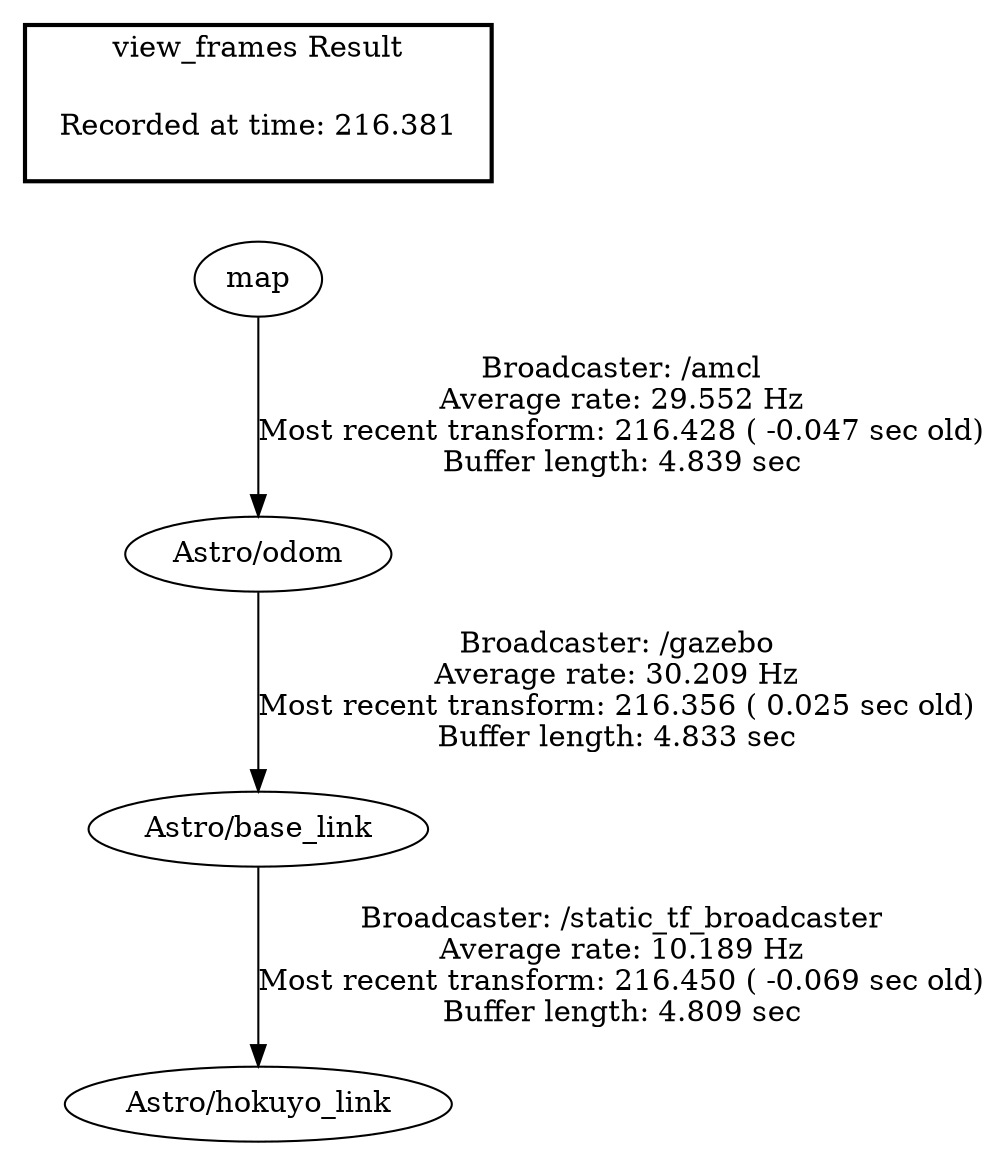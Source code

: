 digraph G {
"Astro/odom" -> "Astro/base_link"[label="Broadcaster: /gazebo\nAverage rate: 30.209 Hz\nMost recent transform: 216.356 ( 0.025 sec old)\nBuffer length: 4.833 sec\n"];
"map" -> "Astro/odom"[label="Broadcaster: /amcl\nAverage rate: 29.552 Hz\nMost recent transform: 216.428 ( -0.047 sec old)\nBuffer length: 4.839 sec\n"];
"Astro/base_link" -> "Astro/hokuyo_link"[label="Broadcaster: /static_tf_broadcaster\nAverage rate: 10.189 Hz\nMost recent transform: 216.450 ( -0.069 sec old)\nBuffer length: 4.809 sec\n"];
edge [style=invis];
 subgraph cluster_legend { style=bold; color=black; label ="view_frames Result";
"Recorded at time: 216.381"[ shape=plaintext ] ;
 }->"map";
}